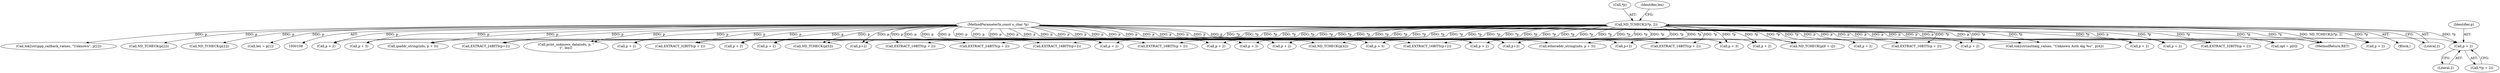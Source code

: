 digraph "1_tcpdump_7029d15f148ef24bb7c6668bc640f5470d085e5a_2@del" {
"1000302" [label="(Call,p + 2)"];
"1000110" [label="(MethodParameterIn,const u_char *p)"];
"1000121" [label="(Call,ND_TCHECK2(*p, 2))"];
"1000311" [label="(Call,EXTRACT_16BITS(p + 2))"];
"1000110" [label="(MethodParameterIn,const u_char *p)"];
"1000302" [label="(Call,p + 2)"];
"1000330" [label="(Call,p + 2)"];
"1000112" [label="(Block,)"];
"1000423" [label="(Call,p + 2)"];
"1000554" [label="(Call,p + 2)"];
"1000235" [label="(Call,EXTRACT_24BITS(p+2))"];
"1000130" [label="(Call,opt = p[0])"];
"1000530" [label="(Call,tok2str(ppp_callback_values, \"Unknown\", p[2]))"];
"1000121" [label="(Call,ND_TCHECK2(*p, 2))"];
"1000745" [label="(MethodReturn,RET)"];
"1000375" [label="(Call,EXTRACT_16BITS(p+2))"];
"1000580" [label="(Call,ND_TCHECK(p[2]))"];
"1000376" [label="(Call,p+2)"];
"1000624" [label="(Call,ipaddr_string(ndo, p + 3))"];
"1000467" [label="(Call,EXTRACT_32BITS(p + 2))"];
"1000312" [label="(Call,p + 2)"];
"1000304" [label="(Literal,2)"];
"1000564" [label="(Call,p + 2)"];
"1000390" [label="(Call,tok2str(authalg_values, \"Unknown Auth Alg %u\", p[4]))"];
"1000124" [label="(Literal,2)"];
"1000520" [label="(Call,ND_TCHECK(p[2]))"];
"1000340" [label="(Call,p + 2)"];
"1000125" [label="(Call,len = p[1])"];
"1000403" [label="(Call,print_unknown_data(ndo, p, \"\n\t\", len))"];
"1000370" [label="(Call,EXTRACT_16BITS(p + 2))"];
"1000301" [label="(Call,*(p + 2))"];
"1000458" [label="(Call,p + 2)"];
"1000499" [label="(Call,EXTRACT_16BITS(p + 2))"];
"1000122" [label="(Call,*p)"];
"1000339" [label="(Call,EXTRACT_32BITS(p + 2))"];
"1000303" [label="(Identifier,p)"];
"1000240" [label="(Call,p + 2)"];
"1000239" [label="(Call,EXTRACT_24BITS(p + 2))"];
"1000381" [label="(Call,ND_TCHECK(p[4]))"];
"1000563" [label="(Call,EXTRACT_16BITS(p + 2))"];
"1000615" [label="(Call,p + 3)"];
"1000644" [label="(Call,p + 3)"];
"1000236" [label="(Call,p+2)"];
"1000243" [label="(Call,ND_TCHECK(p[5]))"];
"1000371" [label="(Call,p + 2)"];
"1000271" [label="(Call,ND_TCHECK(p[6 + i]))"];
"1000653" [label="(Call,etheraddr_string(ndo, p + 3))"];
"1000430" [label="(Call,p+2)"];
"1000468" [label="(Call,p + 2)"];
"1000222" [label="(Call,p + 2)"];
"1000126" [label="(Identifier,len)"];
"1000358" [label="(Call,p + 2)"];
"1000626" [label="(Call,p + 3)"];
"1000429" [label="(Call,EXTRACT_16BITS(p+2))"];
"1000490" [label="(Call,p + 2)"];
"1000655" [label="(Call,p + 3)"];
"1000500" [label="(Call,p + 2)"];
"1000302" -> "1000301"  [label="AST: "];
"1000302" -> "1000304"  [label="CFG: "];
"1000303" -> "1000302"  [label="AST: "];
"1000304" -> "1000302"  [label="AST: "];
"1000301" -> "1000302"  [label="CFG: "];
"1000110" -> "1000302"  [label="DDG: p"];
"1000121" -> "1000302"  [label="DDG: *p"];
"1000110" -> "1000108"  [label="AST: "];
"1000110" -> "1000745"  [label="DDG: p"];
"1000110" -> "1000125"  [label="DDG: p"];
"1000110" -> "1000130"  [label="DDG: p"];
"1000110" -> "1000222"  [label="DDG: p"];
"1000110" -> "1000235"  [label="DDG: p"];
"1000110" -> "1000236"  [label="DDG: p"];
"1000110" -> "1000239"  [label="DDG: p"];
"1000110" -> "1000240"  [label="DDG: p"];
"1000110" -> "1000243"  [label="DDG: p"];
"1000110" -> "1000271"  [label="DDG: p"];
"1000110" -> "1000311"  [label="DDG: p"];
"1000110" -> "1000312"  [label="DDG: p"];
"1000110" -> "1000330"  [label="DDG: p"];
"1000110" -> "1000339"  [label="DDG: p"];
"1000110" -> "1000340"  [label="DDG: p"];
"1000110" -> "1000358"  [label="DDG: p"];
"1000110" -> "1000370"  [label="DDG: p"];
"1000110" -> "1000371"  [label="DDG: p"];
"1000110" -> "1000375"  [label="DDG: p"];
"1000110" -> "1000376"  [label="DDG: p"];
"1000110" -> "1000381"  [label="DDG: p"];
"1000110" -> "1000390"  [label="DDG: p"];
"1000110" -> "1000403"  [label="DDG: p"];
"1000110" -> "1000423"  [label="DDG: p"];
"1000110" -> "1000429"  [label="DDG: p"];
"1000110" -> "1000430"  [label="DDG: p"];
"1000110" -> "1000458"  [label="DDG: p"];
"1000110" -> "1000467"  [label="DDG: p"];
"1000110" -> "1000468"  [label="DDG: p"];
"1000110" -> "1000490"  [label="DDG: p"];
"1000110" -> "1000499"  [label="DDG: p"];
"1000110" -> "1000500"  [label="DDG: p"];
"1000110" -> "1000520"  [label="DDG: p"];
"1000110" -> "1000530"  [label="DDG: p"];
"1000110" -> "1000554"  [label="DDG: p"];
"1000110" -> "1000563"  [label="DDG: p"];
"1000110" -> "1000564"  [label="DDG: p"];
"1000110" -> "1000580"  [label="DDG: p"];
"1000110" -> "1000615"  [label="DDG: p"];
"1000110" -> "1000624"  [label="DDG: p"];
"1000110" -> "1000626"  [label="DDG: p"];
"1000110" -> "1000644"  [label="DDG: p"];
"1000110" -> "1000653"  [label="DDG: p"];
"1000110" -> "1000655"  [label="DDG: p"];
"1000121" -> "1000112"  [label="AST: "];
"1000121" -> "1000124"  [label="CFG: "];
"1000122" -> "1000121"  [label="AST: "];
"1000124" -> "1000121"  [label="AST: "];
"1000126" -> "1000121"  [label="CFG: "];
"1000121" -> "1000745"  [label="DDG: ND_TCHECK2(*p, 2)"];
"1000121" -> "1000745"  [label="DDG: *p"];
"1000121" -> "1000130"  [label="DDG: *p"];
"1000121" -> "1000222"  [label="DDG: *p"];
"1000121" -> "1000235"  [label="DDG: *p"];
"1000121" -> "1000236"  [label="DDG: *p"];
"1000121" -> "1000239"  [label="DDG: *p"];
"1000121" -> "1000240"  [label="DDG: *p"];
"1000121" -> "1000243"  [label="DDG: *p"];
"1000121" -> "1000271"  [label="DDG: *p"];
"1000121" -> "1000311"  [label="DDG: *p"];
"1000121" -> "1000312"  [label="DDG: *p"];
"1000121" -> "1000330"  [label="DDG: *p"];
"1000121" -> "1000339"  [label="DDG: *p"];
"1000121" -> "1000340"  [label="DDG: *p"];
"1000121" -> "1000358"  [label="DDG: *p"];
"1000121" -> "1000370"  [label="DDG: *p"];
"1000121" -> "1000371"  [label="DDG: *p"];
"1000121" -> "1000375"  [label="DDG: *p"];
"1000121" -> "1000376"  [label="DDG: *p"];
"1000121" -> "1000381"  [label="DDG: *p"];
"1000121" -> "1000390"  [label="DDG: *p"];
"1000121" -> "1000403"  [label="DDG: *p"];
"1000121" -> "1000423"  [label="DDG: *p"];
"1000121" -> "1000429"  [label="DDG: *p"];
"1000121" -> "1000430"  [label="DDG: *p"];
"1000121" -> "1000458"  [label="DDG: *p"];
"1000121" -> "1000467"  [label="DDG: *p"];
"1000121" -> "1000468"  [label="DDG: *p"];
"1000121" -> "1000490"  [label="DDG: *p"];
"1000121" -> "1000499"  [label="DDG: *p"];
"1000121" -> "1000500"  [label="DDG: *p"];
"1000121" -> "1000554"  [label="DDG: *p"];
"1000121" -> "1000563"  [label="DDG: *p"];
"1000121" -> "1000564"  [label="DDG: *p"];
"1000121" -> "1000615"  [label="DDG: *p"];
"1000121" -> "1000624"  [label="DDG: *p"];
"1000121" -> "1000626"  [label="DDG: *p"];
"1000121" -> "1000644"  [label="DDG: *p"];
"1000121" -> "1000653"  [label="DDG: *p"];
"1000121" -> "1000655"  [label="DDG: *p"];
}
